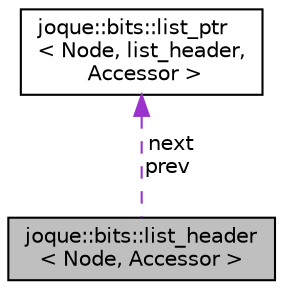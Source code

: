 digraph "joque::bits::list_header&lt; Node, Accessor &gt;"
{
 // LATEX_PDF_SIZE
  edge [fontname="Helvetica",fontsize="10",labelfontname="Helvetica",labelfontsize="10"];
  node [fontname="Helvetica",fontsize="10",shape=record];
  Node1 [label="joque::bits::list_header\l\< Node, Accessor \>",height=0.2,width=0.4,color="black", fillcolor="grey75", style="filled", fontcolor="black",tooltip=" "];
  Node2 -> Node1 [dir="back",color="darkorchid3",fontsize="10",style="dashed",label=" next\nprev" ,fontname="Helvetica"];
  Node2 [label="joque::bits::list_ptr\l\< Node, list_header,\l Accessor \>",height=0.2,width=0.4,color="black", fillcolor="white", style="filled",URL="$classjoque_1_1bits_1_1list__ptr.html",tooltip=" "];
}

